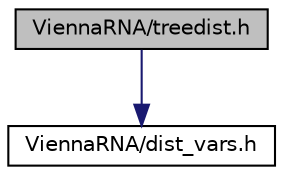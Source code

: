 digraph "ViennaRNA/treedist.h"
{
 // INTERACTIVE_SVG=YES
 // LATEX_PDF_SIZE
  bgcolor="transparent";
  edge [fontname="Helvetica",fontsize="10",labelfontname="Helvetica",labelfontsize="10"];
  node [fontname="Helvetica",fontsize="10",shape=record];
  Node0 [label="ViennaRNA/treedist.h",height=0.2,width=0.4,color="black", fillcolor="grey75", style="filled", fontcolor="black",tooltip="Functions for Tree Edit Distances."];
  Node0 -> Node1 [color="midnightblue",fontsize="10",style="solid",fontname="Helvetica"];
  Node1 [label="ViennaRNA/dist_vars.h",height=0.2,width=0.4,color="black",URL="$dist__vars_8h.html",tooltip="Global variables for Distance-Package."];
}
